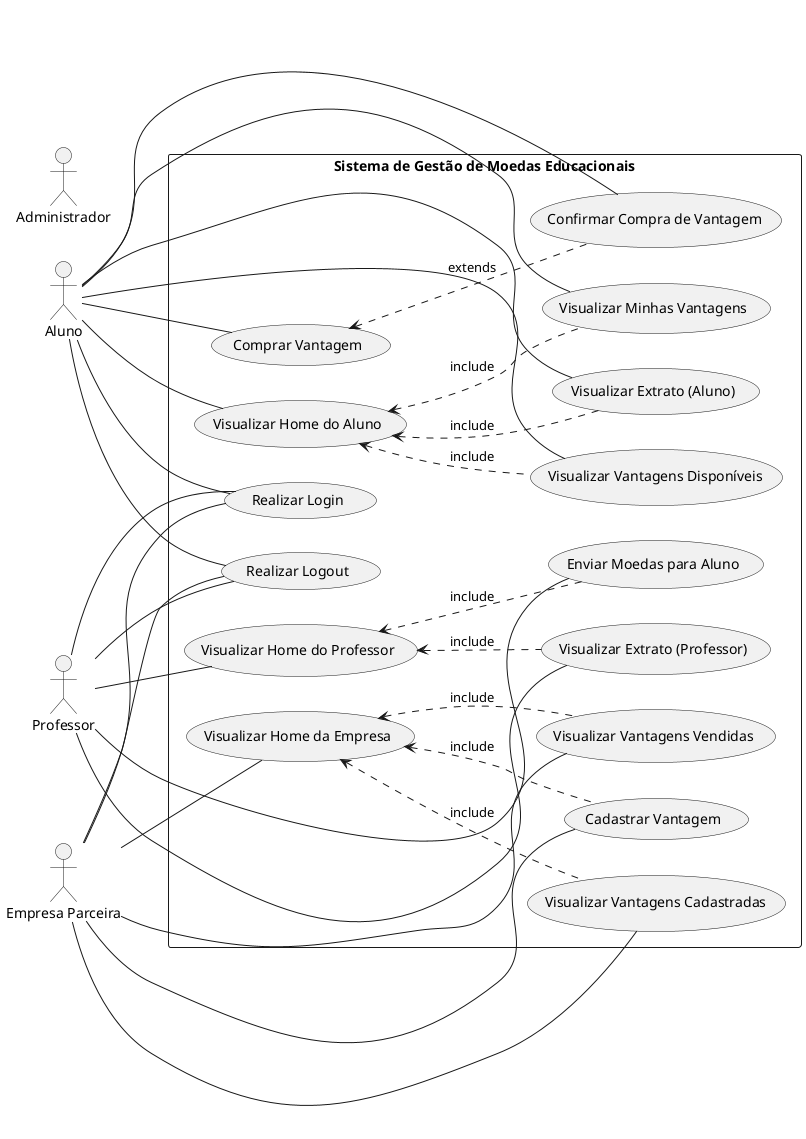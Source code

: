 @startuml Casos De Uso
left to right direction
skinparam packageStyle rectangle

actor "Aluno" as aluno
actor "Professor" as professor
actor "Empresa Parceira" as empresa
actor "Administrador" as admin

rectangle "Sistema de Gestão de Moedas Educacionais" {
  usecase "Realizar Login" as UC_Login
  usecase "Realizar Logout" as UC_Logout

  usecase "Visualizar Home do Aluno" as UC_HomeAluno
  usecase "Visualizar Vantagens Disponíveis" as UC_ListVantagensDisponiveis
  usecase "Confirmar Compra de Vantagem" as UC_ConfirmCompra
  usecase "Comprar Vantagem" as UC_ComprarVantagem
  usecase "Visualizar Minhas Vantagens" as UC_MinhasVantagensAluno
  usecase "Visualizar Extrato (Aluno)" as UC_ExtratoAluno

  usecase "Visualizar Home do Professor" as UC_HomeProfessor
  usecase "Enviar Moedas para Aluno" as UC_EnviarMoedas
  usecase "Visualizar Extrato (Professor)" as UC_ExtratoProfessor

  usecase "Visualizar Home da Empresa" as UC_HomeEmpresa
  usecase "Cadastrar Vantagem" as UC_CadastrarVantagem
  usecase "Visualizar Vantagens Cadastradas" as UC_ListVantagensCadastradas
  usecase "Visualizar Vantagens Vendidas" as UC_ListVantagensVendidas
}

aluno -- UC_Login
aluno -- UC_Logout
aluno -- UC_HomeAluno
aluno -- UC_ListVantagensDisponiveis
aluno -- UC_ConfirmCompra
aluno -- UC_ComprarVantagem
aluno -- UC_MinhasVantagensAluno
aluno -- UC_ExtratoAluno

professor -- UC_Login
professor -- UC_Logout
professor -- UC_HomeProfessor
professor -- UC_EnviarMoedas
professor -- UC_ExtratoProfessor

empresa -- UC_Login
empresa -- UC_Logout
empresa -- UC_HomeEmpresa
empresa -- UC_CadastrarVantagem
empresa -- UC_ListVantagensCadastradas
empresa -- UC_ListVantagensVendidas

' Relações de Inclusão/Extensão (se aplicável, mas para Casos de Uso de alto nível, nem sempre são estritamente necessárias)
UC_HomeAluno <.. UC_ListVantagensDisponiveis : include
UC_HomeAluno <.. UC_MinhasVantagensAluno : include
UC_HomeAluno <.. UC_ExtratoAluno : include

UC_HomeProfessor <.. UC_EnviarMoedas : include
UC_HomeProfessor <.. UC_ExtratoProfessor : include

UC_HomeEmpresa <.. UC_CadastrarVantagem : include
UC_HomeEmpresa <.. UC_ListVantagensCadastradas : include
UC_HomeEmpresa <.. UC_ListVantagensVendidas : include

UC_ComprarVantagem <.. UC_ConfirmCompra : extends

@enduml
